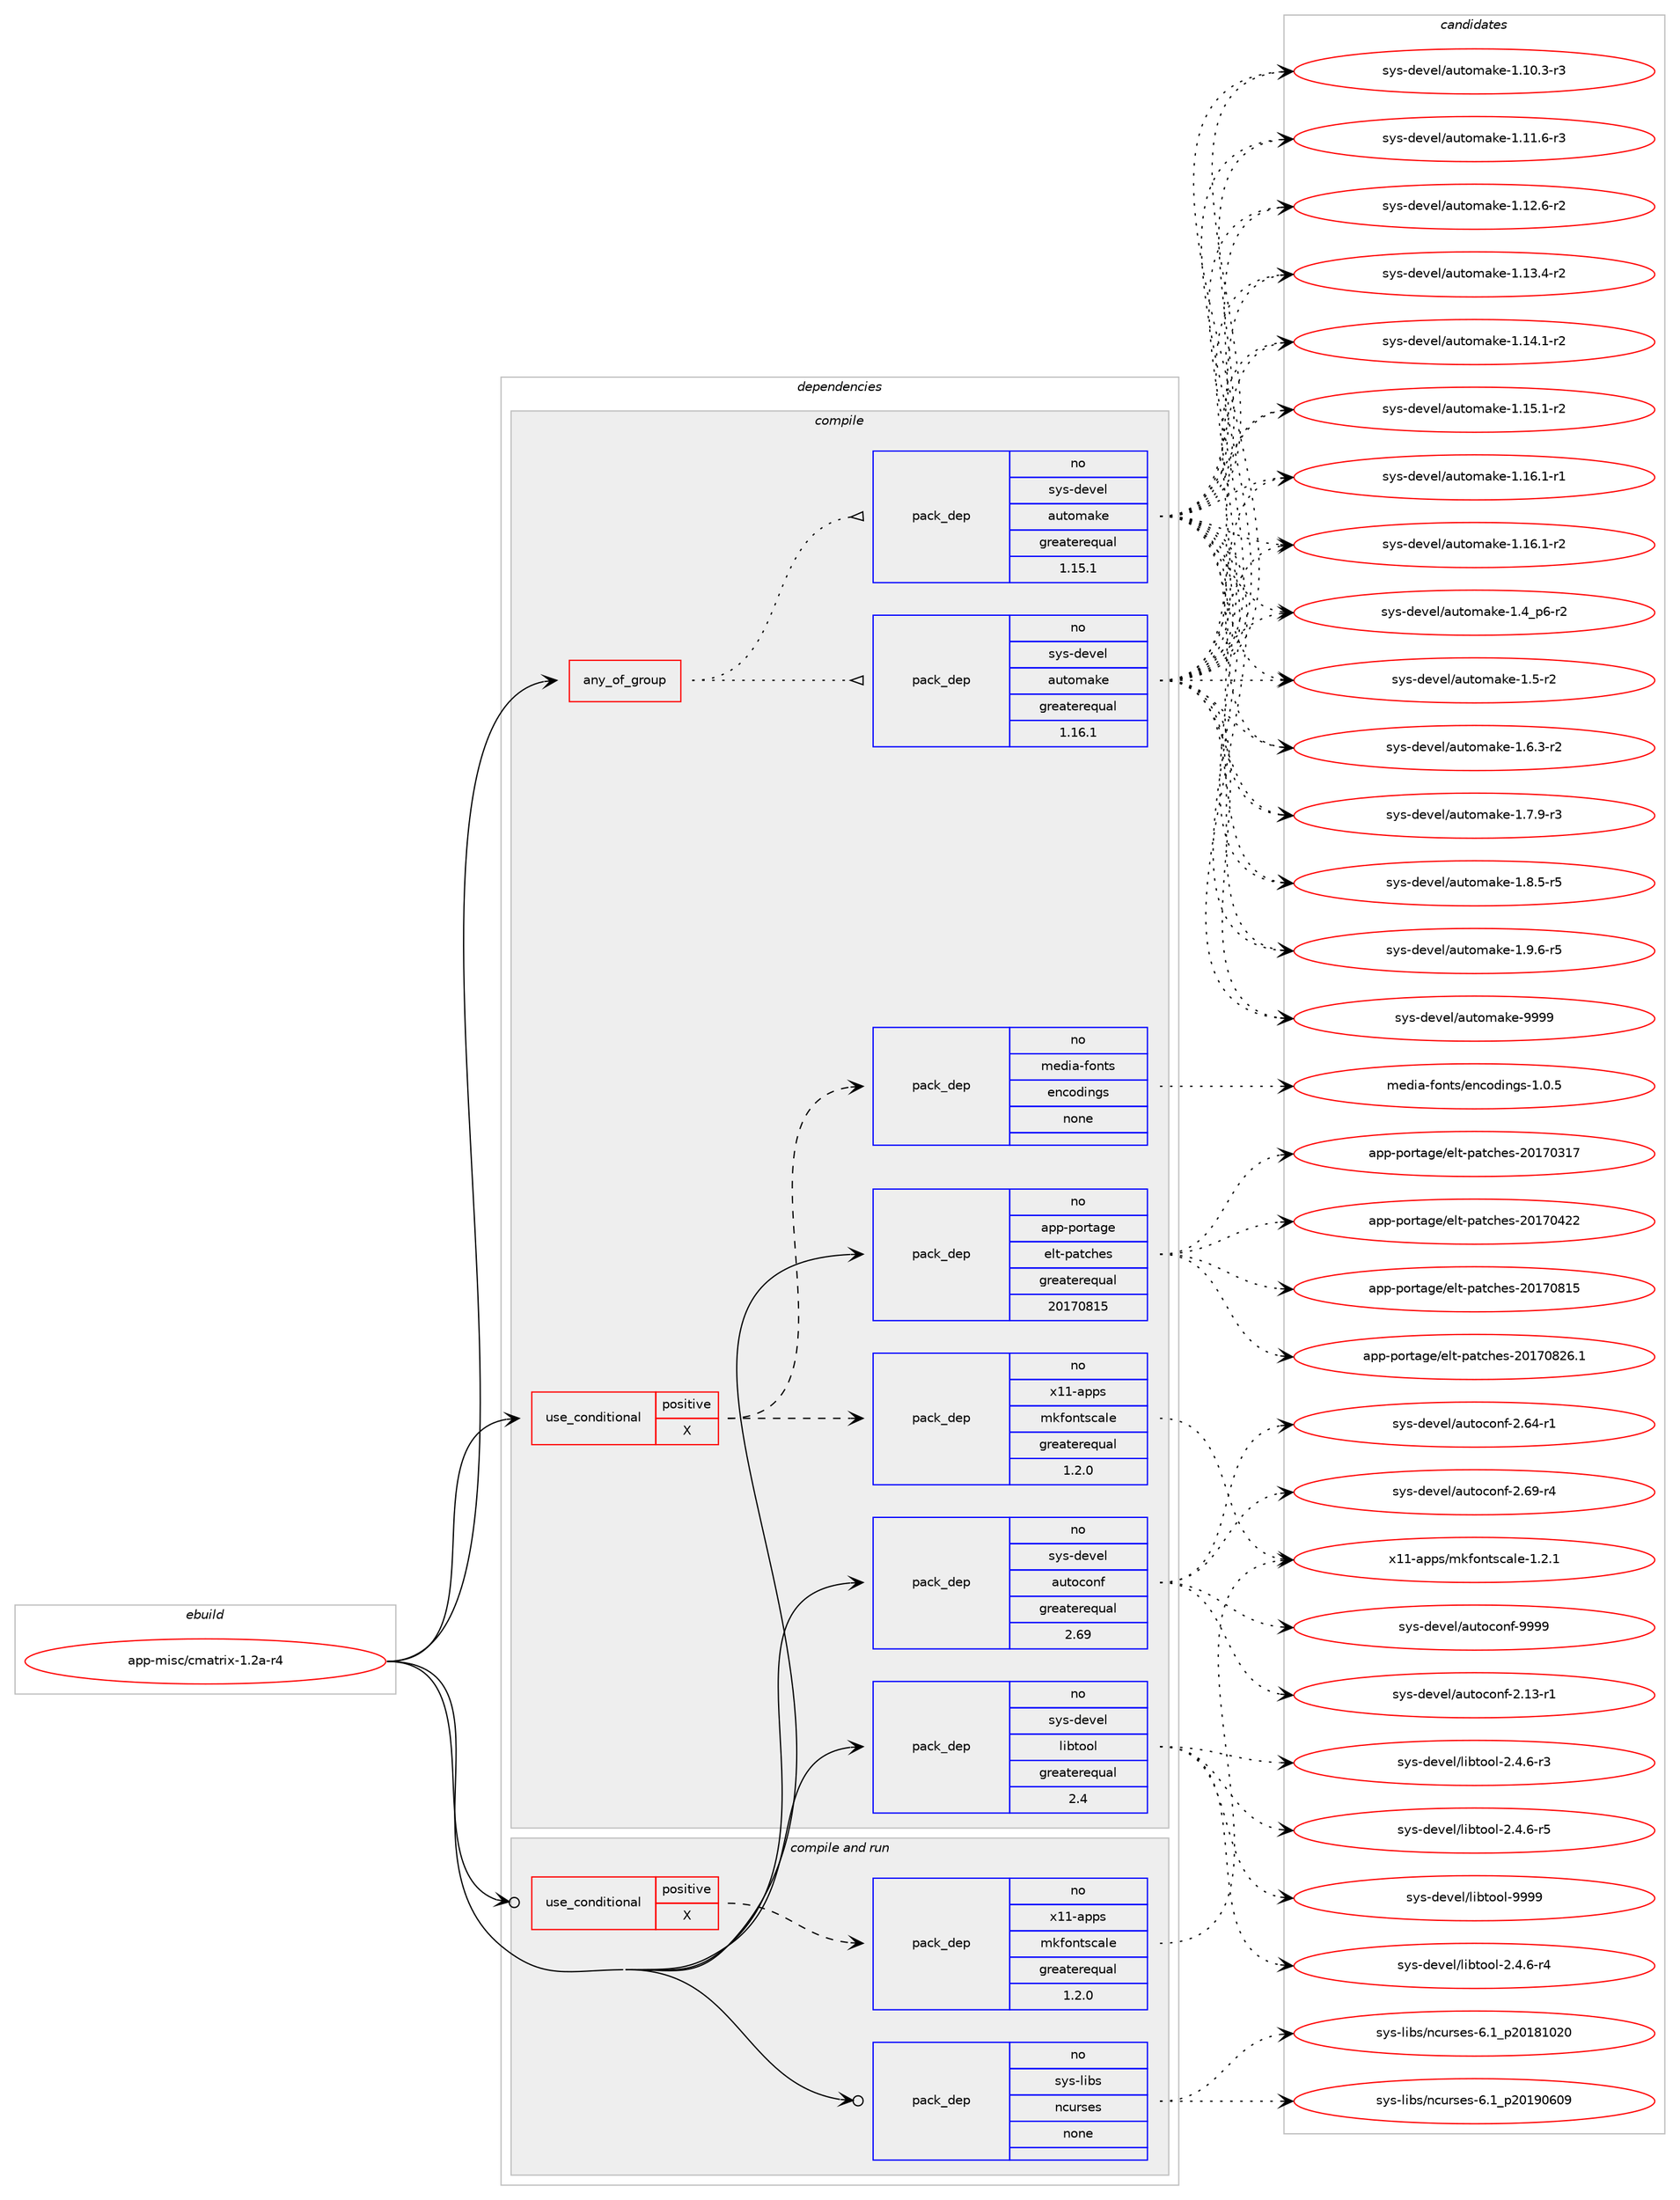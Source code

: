 digraph prolog {

# *************
# Graph options
# *************

newrank=true;
concentrate=true;
compound=true;
graph [rankdir=LR,fontname=Helvetica,fontsize=10,ranksep=1.5];#, ranksep=2.5, nodesep=0.2];
edge  [arrowhead=vee];
node  [fontname=Helvetica,fontsize=10];

# **********
# The ebuild
# **********

subgraph cluster_leftcol {
color=gray;
rank=same;
label=<<i>ebuild</i>>;
id [label="app-misc/cmatrix-1.2a-r4", color=red, width=4, href="../app-misc/cmatrix-1.2a-r4.svg"];
}

# ****************
# The dependencies
# ****************

subgraph cluster_midcol {
color=gray;
label=<<i>dependencies</i>>;
subgraph cluster_compile {
fillcolor="#eeeeee";
style=filled;
label=<<i>compile</i>>;
subgraph any8671 {
dependency497991 [label=<<TABLE BORDER="0" CELLBORDER="1" CELLSPACING="0" CELLPADDING="4"><TR><TD CELLPADDING="10">any_of_group</TD></TR></TABLE>>, shape=none, color=red];subgraph pack370051 {
dependency497992 [label=<<TABLE BORDER="0" CELLBORDER="1" CELLSPACING="0" CELLPADDING="4" WIDTH="220"><TR><TD ROWSPAN="6" CELLPADDING="30">pack_dep</TD></TR><TR><TD WIDTH="110">no</TD></TR><TR><TD>sys-devel</TD></TR><TR><TD>automake</TD></TR><TR><TD>greaterequal</TD></TR><TR><TD>1.16.1</TD></TR></TABLE>>, shape=none, color=blue];
}
dependency497991:e -> dependency497992:w [weight=20,style="dotted",arrowhead="oinv"];
subgraph pack370052 {
dependency497993 [label=<<TABLE BORDER="0" CELLBORDER="1" CELLSPACING="0" CELLPADDING="4" WIDTH="220"><TR><TD ROWSPAN="6" CELLPADDING="30">pack_dep</TD></TR><TR><TD WIDTH="110">no</TD></TR><TR><TD>sys-devel</TD></TR><TR><TD>automake</TD></TR><TR><TD>greaterequal</TD></TR><TR><TD>1.15.1</TD></TR></TABLE>>, shape=none, color=blue];
}
dependency497991:e -> dependency497993:w [weight=20,style="dotted",arrowhead="oinv"];
}
id:e -> dependency497991:w [weight=20,style="solid",arrowhead="vee"];
subgraph cond118953 {
dependency497994 [label=<<TABLE BORDER="0" CELLBORDER="1" CELLSPACING="0" CELLPADDING="4"><TR><TD ROWSPAN="3" CELLPADDING="10">use_conditional</TD></TR><TR><TD>positive</TD></TR><TR><TD>X</TD></TR></TABLE>>, shape=none, color=red];
subgraph pack370053 {
dependency497995 [label=<<TABLE BORDER="0" CELLBORDER="1" CELLSPACING="0" CELLPADDING="4" WIDTH="220"><TR><TD ROWSPAN="6" CELLPADDING="30">pack_dep</TD></TR><TR><TD WIDTH="110">no</TD></TR><TR><TD>x11-apps</TD></TR><TR><TD>mkfontscale</TD></TR><TR><TD>greaterequal</TD></TR><TR><TD>1.2.0</TD></TR></TABLE>>, shape=none, color=blue];
}
dependency497994:e -> dependency497995:w [weight=20,style="dashed",arrowhead="vee"];
subgraph pack370054 {
dependency497996 [label=<<TABLE BORDER="0" CELLBORDER="1" CELLSPACING="0" CELLPADDING="4" WIDTH="220"><TR><TD ROWSPAN="6" CELLPADDING="30">pack_dep</TD></TR><TR><TD WIDTH="110">no</TD></TR><TR><TD>media-fonts</TD></TR><TR><TD>encodings</TD></TR><TR><TD>none</TD></TR><TR><TD></TD></TR></TABLE>>, shape=none, color=blue];
}
dependency497994:e -> dependency497996:w [weight=20,style="dashed",arrowhead="vee"];
}
id:e -> dependency497994:w [weight=20,style="solid",arrowhead="vee"];
subgraph pack370055 {
dependency497997 [label=<<TABLE BORDER="0" CELLBORDER="1" CELLSPACING="0" CELLPADDING="4" WIDTH="220"><TR><TD ROWSPAN="6" CELLPADDING="30">pack_dep</TD></TR><TR><TD WIDTH="110">no</TD></TR><TR><TD>app-portage</TD></TR><TR><TD>elt-patches</TD></TR><TR><TD>greaterequal</TD></TR><TR><TD>20170815</TD></TR></TABLE>>, shape=none, color=blue];
}
id:e -> dependency497997:w [weight=20,style="solid",arrowhead="vee"];
subgraph pack370056 {
dependency497998 [label=<<TABLE BORDER="0" CELLBORDER="1" CELLSPACING="0" CELLPADDING="4" WIDTH="220"><TR><TD ROWSPAN="6" CELLPADDING="30">pack_dep</TD></TR><TR><TD WIDTH="110">no</TD></TR><TR><TD>sys-devel</TD></TR><TR><TD>autoconf</TD></TR><TR><TD>greaterequal</TD></TR><TR><TD>2.69</TD></TR></TABLE>>, shape=none, color=blue];
}
id:e -> dependency497998:w [weight=20,style="solid",arrowhead="vee"];
subgraph pack370057 {
dependency497999 [label=<<TABLE BORDER="0" CELLBORDER="1" CELLSPACING="0" CELLPADDING="4" WIDTH="220"><TR><TD ROWSPAN="6" CELLPADDING="30">pack_dep</TD></TR><TR><TD WIDTH="110">no</TD></TR><TR><TD>sys-devel</TD></TR><TR><TD>libtool</TD></TR><TR><TD>greaterequal</TD></TR><TR><TD>2.4</TD></TR></TABLE>>, shape=none, color=blue];
}
id:e -> dependency497999:w [weight=20,style="solid",arrowhead="vee"];
}
subgraph cluster_compileandrun {
fillcolor="#eeeeee";
style=filled;
label=<<i>compile and run</i>>;
subgraph cond118954 {
dependency498000 [label=<<TABLE BORDER="0" CELLBORDER="1" CELLSPACING="0" CELLPADDING="4"><TR><TD ROWSPAN="3" CELLPADDING="10">use_conditional</TD></TR><TR><TD>positive</TD></TR><TR><TD>X</TD></TR></TABLE>>, shape=none, color=red];
subgraph pack370058 {
dependency498001 [label=<<TABLE BORDER="0" CELLBORDER="1" CELLSPACING="0" CELLPADDING="4" WIDTH="220"><TR><TD ROWSPAN="6" CELLPADDING="30">pack_dep</TD></TR><TR><TD WIDTH="110">no</TD></TR><TR><TD>x11-apps</TD></TR><TR><TD>mkfontscale</TD></TR><TR><TD>greaterequal</TD></TR><TR><TD>1.2.0</TD></TR></TABLE>>, shape=none, color=blue];
}
dependency498000:e -> dependency498001:w [weight=20,style="dashed",arrowhead="vee"];
}
id:e -> dependency498000:w [weight=20,style="solid",arrowhead="odotvee"];
subgraph pack370059 {
dependency498002 [label=<<TABLE BORDER="0" CELLBORDER="1" CELLSPACING="0" CELLPADDING="4" WIDTH="220"><TR><TD ROWSPAN="6" CELLPADDING="30">pack_dep</TD></TR><TR><TD WIDTH="110">no</TD></TR><TR><TD>sys-libs</TD></TR><TR><TD>ncurses</TD></TR><TR><TD>none</TD></TR><TR><TD></TD></TR></TABLE>>, shape=none, color=blue];
}
id:e -> dependency498002:w [weight=20,style="solid",arrowhead="odotvee"];
}
subgraph cluster_run {
fillcolor="#eeeeee";
style=filled;
label=<<i>run</i>>;
}
}

# **************
# The candidates
# **************

subgraph cluster_choices {
rank=same;
color=gray;
label=<<i>candidates</i>>;

subgraph choice370051 {
color=black;
nodesep=1;
choice11512111545100101118101108479711711611110997107101454946494846514511451 [label="sys-devel/automake-1.10.3-r3", color=red, width=4,href="../sys-devel/automake-1.10.3-r3.svg"];
choice11512111545100101118101108479711711611110997107101454946494946544511451 [label="sys-devel/automake-1.11.6-r3", color=red, width=4,href="../sys-devel/automake-1.11.6-r3.svg"];
choice11512111545100101118101108479711711611110997107101454946495046544511450 [label="sys-devel/automake-1.12.6-r2", color=red, width=4,href="../sys-devel/automake-1.12.6-r2.svg"];
choice11512111545100101118101108479711711611110997107101454946495146524511450 [label="sys-devel/automake-1.13.4-r2", color=red, width=4,href="../sys-devel/automake-1.13.4-r2.svg"];
choice11512111545100101118101108479711711611110997107101454946495246494511450 [label="sys-devel/automake-1.14.1-r2", color=red, width=4,href="../sys-devel/automake-1.14.1-r2.svg"];
choice11512111545100101118101108479711711611110997107101454946495346494511450 [label="sys-devel/automake-1.15.1-r2", color=red, width=4,href="../sys-devel/automake-1.15.1-r2.svg"];
choice11512111545100101118101108479711711611110997107101454946495446494511449 [label="sys-devel/automake-1.16.1-r1", color=red, width=4,href="../sys-devel/automake-1.16.1-r1.svg"];
choice11512111545100101118101108479711711611110997107101454946495446494511450 [label="sys-devel/automake-1.16.1-r2", color=red, width=4,href="../sys-devel/automake-1.16.1-r2.svg"];
choice115121115451001011181011084797117116111109971071014549465295112544511450 [label="sys-devel/automake-1.4_p6-r2", color=red, width=4,href="../sys-devel/automake-1.4_p6-r2.svg"];
choice11512111545100101118101108479711711611110997107101454946534511450 [label="sys-devel/automake-1.5-r2", color=red, width=4,href="../sys-devel/automake-1.5-r2.svg"];
choice115121115451001011181011084797117116111109971071014549465446514511450 [label="sys-devel/automake-1.6.3-r2", color=red, width=4,href="../sys-devel/automake-1.6.3-r2.svg"];
choice115121115451001011181011084797117116111109971071014549465546574511451 [label="sys-devel/automake-1.7.9-r3", color=red, width=4,href="../sys-devel/automake-1.7.9-r3.svg"];
choice115121115451001011181011084797117116111109971071014549465646534511453 [label="sys-devel/automake-1.8.5-r5", color=red, width=4,href="../sys-devel/automake-1.8.5-r5.svg"];
choice115121115451001011181011084797117116111109971071014549465746544511453 [label="sys-devel/automake-1.9.6-r5", color=red, width=4,href="../sys-devel/automake-1.9.6-r5.svg"];
choice115121115451001011181011084797117116111109971071014557575757 [label="sys-devel/automake-9999", color=red, width=4,href="../sys-devel/automake-9999.svg"];
dependency497992:e -> choice11512111545100101118101108479711711611110997107101454946494846514511451:w [style=dotted,weight="100"];
dependency497992:e -> choice11512111545100101118101108479711711611110997107101454946494946544511451:w [style=dotted,weight="100"];
dependency497992:e -> choice11512111545100101118101108479711711611110997107101454946495046544511450:w [style=dotted,weight="100"];
dependency497992:e -> choice11512111545100101118101108479711711611110997107101454946495146524511450:w [style=dotted,weight="100"];
dependency497992:e -> choice11512111545100101118101108479711711611110997107101454946495246494511450:w [style=dotted,weight="100"];
dependency497992:e -> choice11512111545100101118101108479711711611110997107101454946495346494511450:w [style=dotted,weight="100"];
dependency497992:e -> choice11512111545100101118101108479711711611110997107101454946495446494511449:w [style=dotted,weight="100"];
dependency497992:e -> choice11512111545100101118101108479711711611110997107101454946495446494511450:w [style=dotted,weight="100"];
dependency497992:e -> choice115121115451001011181011084797117116111109971071014549465295112544511450:w [style=dotted,weight="100"];
dependency497992:e -> choice11512111545100101118101108479711711611110997107101454946534511450:w [style=dotted,weight="100"];
dependency497992:e -> choice115121115451001011181011084797117116111109971071014549465446514511450:w [style=dotted,weight="100"];
dependency497992:e -> choice115121115451001011181011084797117116111109971071014549465546574511451:w [style=dotted,weight="100"];
dependency497992:e -> choice115121115451001011181011084797117116111109971071014549465646534511453:w [style=dotted,weight="100"];
dependency497992:e -> choice115121115451001011181011084797117116111109971071014549465746544511453:w [style=dotted,weight="100"];
dependency497992:e -> choice115121115451001011181011084797117116111109971071014557575757:w [style=dotted,weight="100"];
}
subgraph choice370052 {
color=black;
nodesep=1;
choice11512111545100101118101108479711711611110997107101454946494846514511451 [label="sys-devel/automake-1.10.3-r3", color=red, width=4,href="../sys-devel/automake-1.10.3-r3.svg"];
choice11512111545100101118101108479711711611110997107101454946494946544511451 [label="sys-devel/automake-1.11.6-r3", color=red, width=4,href="../sys-devel/automake-1.11.6-r3.svg"];
choice11512111545100101118101108479711711611110997107101454946495046544511450 [label="sys-devel/automake-1.12.6-r2", color=red, width=4,href="../sys-devel/automake-1.12.6-r2.svg"];
choice11512111545100101118101108479711711611110997107101454946495146524511450 [label="sys-devel/automake-1.13.4-r2", color=red, width=4,href="../sys-devel/automake-1.13.4-r2.svg"];
choice11512111545100101118101108479711711611110997107101454946495246494511450 [label="sys-devel/automake-1.14.1-r2", color=red, width=4,href="../sys-devel/automake-1.14.1-r2.svg"];
choice11512111545100101118101108479711711611110997107101454946495346494511450 [label="sys-devel/automake-1.15.1-r2", color=red, width=4,href="../sys-devel/automake-1.15.1-r2.svg"];
choice11512111545100101118101108479711711611110997107101454946495446494511449 [label="sys-devel/automake-1.16.1-r1", color=red, width=4,href="../sys-devel/automake-1.16.1-r1.svg"];
choice11512111545100101118101108479711711611110997107101454946495446494511450 [label="sys-devel/automake-1.16.1-r2", color=red, width=4,href="../sys-devel/automake-1.16.1-r2.svg"];
choice115121115451001011181011084797117116111109971071014549465295112544511450 [label="sys-devel/automake-1.4_p6-r2", color=red, width=4,href="../sys-devel/automake-1.4_p6-r2.svg"];
choice11512111545100101118101108479711711611110997107101454946534511450 [label="sys-devel/automake-1.5-r2", color=red, width=4,href="../sys-devel/automake-1.5-r2.svg"];
choice115121115451001011181011084797117116111109971071014549465446514511450 [label="sys-devel/automake-1.6.3-r2", color=red, width=4,href="../sys-devel/automake-1.6.3-r2.svg"];
choice115121115451001011181011084797117116111109971071014549465546574511451 [label="sys-devel/automake-1.7.9-r3", color=red, width=4,href="../sys-devel/automake-1.7.9-r3.svg"];
choice115121115451001011181011084797117116111109971071014549465646534511453 [label="sys-devel/automake-1.8.5-r5", color=red, width=4,href="../sys-devel/automake-1.8.5-r5.svg"];
choice115121115451001011181011084797117116111109971071014549465746544511453 [label="sys-devel/automake-1.9.6-r5", color=red, width=4,href="../sys-devel/automake-1.9.6-r5.svg"];
choice115121115451001011181011084797117116111109971071014557575757 [label="sys-devel/automake-9999", color=red, width=4,href="../sys-devel/automake-9999.svg"];
dependency497993:e -> choice11512111545100101118101108479711711611110997107101454946494846514511451:w [style=dotted,weight="100"];
dependency497993:e -> choice11512111545100101118101108479711711611110997107101454946494946544511451:w [style=dotted,weight="100"];
dependency497993:e -> choice11512111545100101118101108479711711611110997107101454946495046544511450:w [style=dotted,weight="100"];
dependency497993:e -> choice11512111545100101118101108479711711611110997107101454946495146524511450:w [style=dotted,weight="100"];
dependency497993:e -> choice11512111545100101118101108479711711611110997107101454946495246494511450:w [style=dotted,weight="100"];
dependency497993:e -> choice11512111545100101118101108479711711611110997107101454946495346494511450:w [style=dotted,weight="100"];
dependency497993:e -> choice11512111545100101118101108479711711611110997107101454946495446494511449:w [style=dotted,weight="100"];
dependency497993:e -> choice11512111545100101118101108479711711611110997107101454946495446494511450:w [style=dotted,weight="100"];
dependency497993:e -> choice115121115451001011181011084797117116111109971071014549465295112544511450:w [style=dotted,weight="100"];
dependency497993:e -> choice11512111545100101118101108479711711611110997107101454946534511450:w [style=dotted,weight="100"];
dependency497993:e -> choice115121115451001011181011084797117116111109971071014549465446514511450:w [style=dotted,weight="100"];
dependency497993:e -> choice115121115451001011181011084797117116111109971071014549465546574511451:w [style=dotted,weight="100"];
dependency497993:e -> choice115121115451001011181011084797117116111109971071014549465646534511453:w [style=dotted,weight="100"];
dependency497993:e -> choice115121115451001011181011084797117116111109971071014549465746544511453:w [style=dotted,weight="100"];
dependency497993:e -> choice115121115451001011181011084797117116111109971071014557575757:w [style=dotted,weight="100"];
}
subgraph choice370053 {
color=black;
nodesep=1;
choice12049494597112112115471091071021111101161159997108101454946504649 [label="x11-apps/mkfontscale-1.2.1", color=red, width=4,href="../x11-apps/mkfontscale-1.2.1.svg"];
dependency497995:e -> choice12049494597112112115471091071021111101161159997108101454946504649:w [style=dotted,weight="100"];
}
subgraph choice370054 {
color=black;
nodesep=1;
choice10910110010597451021111101161154710111099111100105110103115454946484653 [label="media-fonts/encodings-1.0.5", color=red, width=4,href="../media-fonts/encodings-1.0.5.svg"];
dependency497996:e -> choice10910110010597451021111101161154710111099111100105110103115454946484653:w [style=dotted,weight="100"];
}
subgraph choice370055 {
color=black;
nodesep=1;
choice97112112451121111141169710310147101108116451129711699104101115455048495548514955 [label="app-portage/elt-patches-20170317", color=red, width=4,href="../app-portage/elt-patches-20170317.svg"];
choice97112112451121111141169710310147101108116451129711699104101115455048495548525050 [label="app-portage/elt-patches-20170422", color=red, width=4,href="../app-portage/elt-patches-20170422.svg"];
choice97112112451121111141169710310147101108116451129711699104101115455048495548564953 [label="app-portage/elt-patches-20170815", color=red, width=4,href="../app-portage/elt-patches-20170815.svg"];
choice971121124511211111411697103101471011081164511297116991041011154550484955485650544649 [label="app-portage/elt-patches-20170826.1", color=red, width=4,href="../app-portage/elt-patches-20170826.1.svg"];
dependency497997:e -> choice97112112451121111141169710310147101108116451129711699104101115455048495548514955:w [style=dotted,weight="100"];
dependency497997:e -> choice97112112451121111141169710310147101108116451129711699104101115455048495548525050:w [style=dotted,weight="100"];
dependency497997:e -> choice97112112451121111141169710310147101108116451129711699104101115455048495548564953:w [style=dotted,weight="100"];
dependency497997:e -> choice971121124511211111411697103101471011081164511297116991041011154550484955485650544649:w [style=dotted,weight="100"];
}
subgraph choice370056 {
color=black;
nodesep=1;
choice1151211154510010111810110847971171161119911111010245504649514511449 [label="sys-devel/autoconf-2.13-r1", color=red, width=4,href="../sys-devel/autoconf-2.13-r1.svg"];
choice1151211154510010111810110847971171161119911111010245504654524511449 [label="sys-devel/autoconf-2.64-r1", color=red, width=4,href="../sys-devel/autoconf-2.64-r1.svg"];
choice1151211154510010111810110847971171161119911111010245504654574511452 [label="sys-devel/autoconf-2.69-r4", color=red, width=4,href="../sys-devel/autoconf-2.69-r4.svg"];
choice115121115451001011181011084797117116111991111101024557575757 [label="sys-devel/autoconf-9999", color=red, width=4,href="../sys-devel/autoconf-9999.svg"];
dependency497998:e -> choice1151211154510010111810110847971171161119911111010245504649514511449:w [style=dotted,weight="100"];
dependency497998:e -> choice1151211154510010111810110847971171161119911111010245504654524511449:w [style=dotted,weight="100"];
dependency497998:e -> choice1151211154510010111810110847971171161119911111010245504654574511452:w [style=dotted,weight="100"];
dependency497998:e -> choice115121115451001011181011084797117116111991111101024557575757:w [style=dotted,weight="100"];
}
subgraph choice370057 {
color=black;
nodesep=1;
choice1151211154510010111810110847108105981161111111084550465246544511451 [label="sys-devel/libtool-2.4.6-r3", color=red, width=4,href="../sys-devel/libtool-2.4.6-r3.svg"];
choice1151211154510010111810110847108105981161111111084550465246544511452 [label="sys-devel/libtool-2.4.6-r4", color=red, width=4,href="../sys-devel/libtool-2.4.6-r4.svg"];
choice1151211154510010111810110847108105981161111111084550465246544511453 [label="sys-devel/libtool-2.4.6-r5", color=red, width=4,href="../sys-devel/libtool-2.4.6-r5.svg"];
choice1151211154510010111810110847108105981161111111084557575757 [label="sys-devel/libtool-9999", color=red, width=4,href="../sys-devel/libtool-9999.svg"];
dependency497999:e -> choice1151211154510010111810110847108105981161111111084550465246544511451:w [style=dotted,weight="100"];
dependency497999:e -> choice1151211154510010111810110847108105981161111111084550465246544511452:w [style=dotted,weight="100"];
dependency497999:e -> choice1151211154510010111810110847108105981161111111084550465246544511453:w [style=dotted,weight="100"];
dependency497999:e -> choice1151211154510010111810110847108105981161111111084557575757:w [style=dotted,weight="100"];
}
subgraph choice370058 {
color=black;
nodesep=1;
choice12049494597112112115471091071021111101161159997108101454946504649 [label="x11-apps/mkfontscale-1.2.1", color=red, width=4,href="../x11-apps/mkfontscale-1.2.1.svg"];
dependency498001:e -> choice12049494597112112115471091071021111101161159997108101454946504649:w [style=dotted,weight="100"];
}
subgraph choice370059 {
color=black;
nodesep=1;
choice1151211154510810598115471109911711411510111545544649951125048495649485048 [label="sys-libs/ncurses-6.1_p20181020", color=red, width=4,href="../sys-libs/ncurses-6.1_p20181020.svg"];
choice1151211154510810598115471109911711411510111545544649951125048495748544857 [label="sys-libs/ncurses-6.1_p20190609", color=red, width=4,href="../sys-libs/ncurses-6.1_p20190609.svg"];
dependency498002:e -> choice1151211154510810598115471109911711411510111545544649951125048495649485048:w [style=dotted,weight="100"];
dependency498002:e -> choice1151211154510810598115471109911711411510111545544649951125048495748544857:w [style=dotted,weight="100"];
}
}

}
